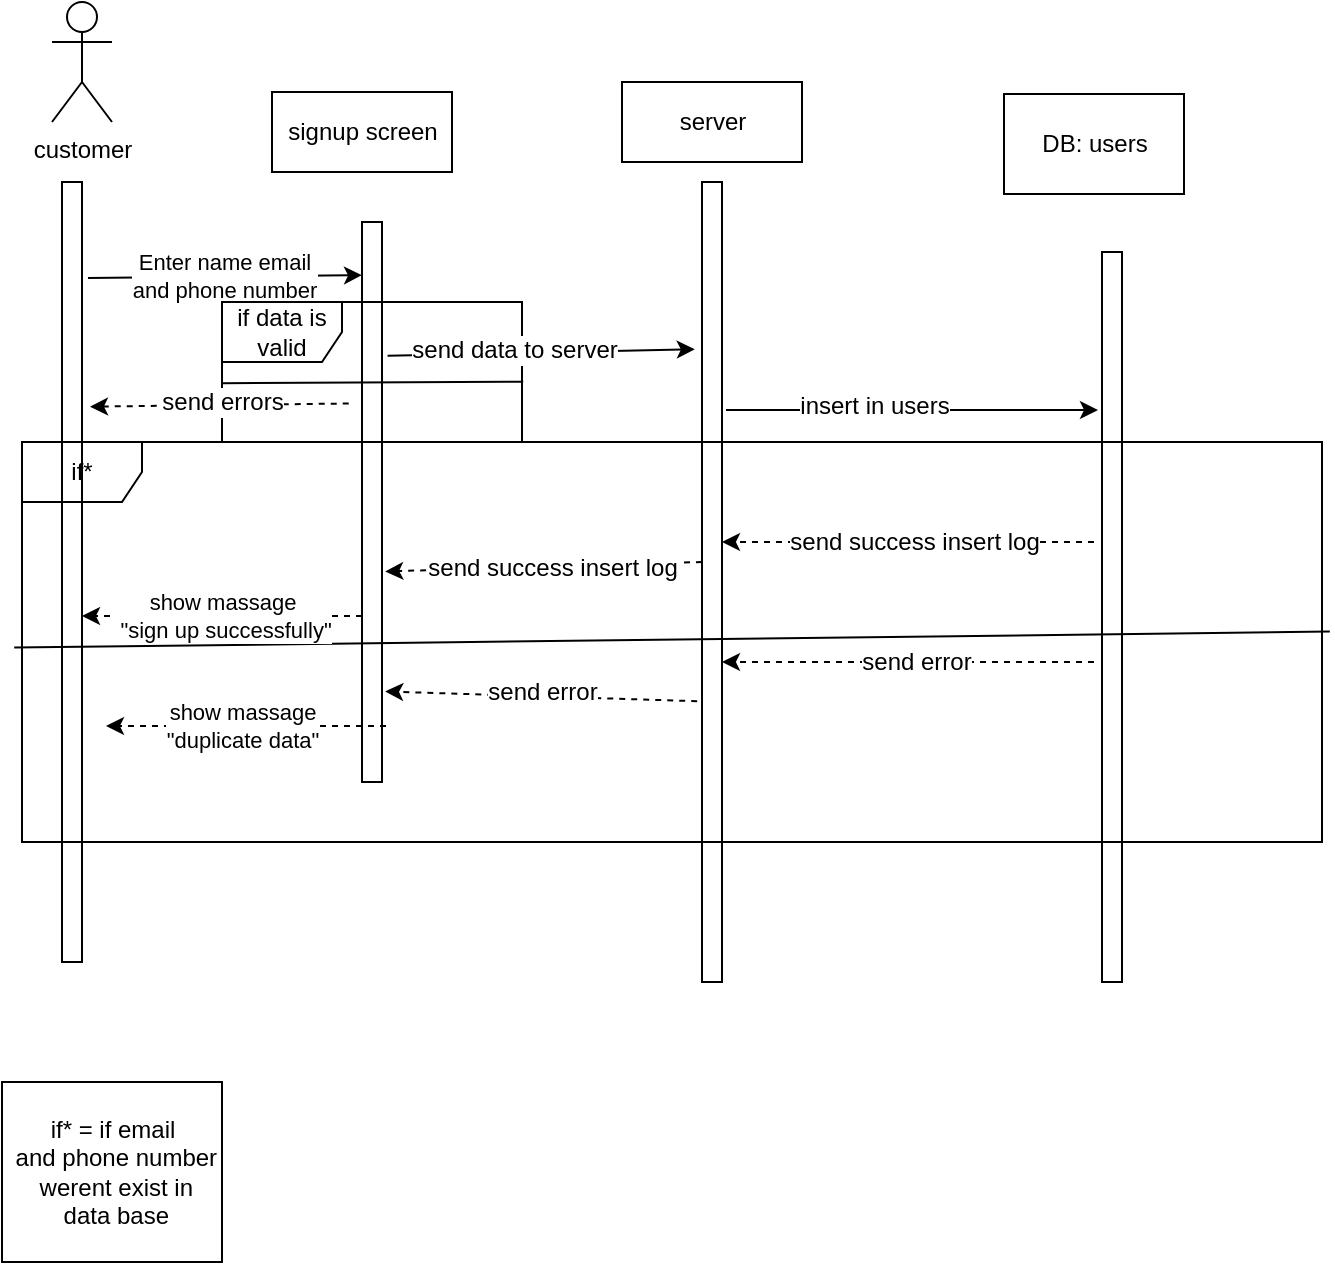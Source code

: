 <mxfile version="12.3.9" type="device" pages="1"><diagram id="YoX_MCIIWdh5J52LzJyt" name="Page-1"><mxGraphModel dx="1038" dy="531" grid="1" gridSize="10" guides="1" tooltips="1" connect="1" arrows="1" fold="1" page="1" pageScale="1" pageWidth="850" pageHeight="1100" math="0" shadow="0"><root><mxCell id="0"/><mxCell id="1" parent="0"/><mxCell id="wme4vhch6ipwMmcsQ_uR-1" value="customer" style="shape=umlActor;verticalLabelPosition=bottom;labelBackgroundColor=#ffffff;verticalAlign=top;html=1;outlineConnect=0;" vertex="1" parent="1"><mxGeometry x="55" y="260" width="30" height="60" as="geometry"/></mxCell><mxCell id="wme4vhch6ipwMmcsQ_uR-2" value="" style="html=1;points=[];perimeter=orthogonalPerimeter;" vertex="1" parent="1"><mxGeometry x="60" y="350" width="10" height="390" as="geometry"/></mxCell><mxCell id="wme4vhch6ipwMmcsQ_uR-3" value="" style="html=1;points=[];perimeter=orthogonalPerimeter;" vertex="1" parent="1"><mxGeometry x="210" y="370" width="10" height="280" as="geometry"/></mxCell><mxCell id="wme4vhch6ipwMmcsQ_uR-4" value="signup screen" style="html=1;" vertex="1" parent="1"><mxGeometry x="165" y="305" width="90" height="40" as="geometry"/></mxCell><mxCell id="wme4vhch6ipwMmcsQ_uR-5" value="" style="html=1;points=[];perimeter=orthogonalPerimeter;" vertex="1" parent="1"><mxGeometry x="380" y="350" width="10" height="400" as="geometry"/></mxCell><mxCell id="wme4vhch6ipwMmcsQ_uR-6" value="server" style="html=1;" vertex="1" parent="1"><mxGeometry x="340" y="300" width="90" height="40" as="geometry"/></mxCell><mxCell id="wme4vhch6ipwMmcsQ_uR-7" value="" style="html=1;points=[];perimeter=orthogonalPerimeter;" vertex="1" parent="1"><mxGeometry x="580" y="385" width="10" height="365" as="geometry"/></mxCell><mxCell id="wme4vhch6ipwMmcsQ_uR-8" value="DB: users" style="html=1;" vertex="1" parent="1"><mxGeometry x="531" y="306" width="90" height="50" as="geometry"/></mxCell><mxCell id="wme4vhch6ipwMmcsQ_uR-9" value="Enter name email &lt;br&gt;and phone number" style="endArrow=classic;html=1;entryX=0;entryY=0.095;entryDx=0;entryDy=0;entryPerimeter=0;" edge="1" parent="1" target="wme4vhch6ipwMmcsQ_uR-3"><mxGeometry width="50" height="50" relative="1" as="geometry"><mxPoint x="73" y="398" as="sourcePoint"/><mxPoint x="140" y="388" as="targetPoint"/></mxGeometry></mxCell><mxCell id="wme4vhch6ipwMmcsQ_uR-18" value="if data is valid" style="shape=umlFrame;whiteSpace=wrap;html=1;fillColor=none;" vertex="1" parent="1"><mxGeometry x="140" y="410" width="150" height="70" as="geometry"/></mxCell><mxCell id="wme4vhch6ipwMmcsQ_uR-19" value="" style="endArrow=none;html=1;entryX=1.004;entryY=0.569;entryDx=0;entryDy=0;entryPerimeter=0;exitX=-0.002;exitY=0.58;exitDx=0;exitDy=0;exitPerimeter=0;" edge="1" parent="1" source="wme4vhch6ipwMmcsQ_uR-18" target="wme4vhch6ipwMmcsQ_uR-18"><mxGeometry width="50" height="50" relative="1" as="geometry"><mxPoint x="50" y="810" as="sourcePoint"/><mxPoint x="100" y="760" as="targetPoint"/></mxGeometry></mxCell><mxCell id="wme4vhch6ipwMmcsQ_uR-20" value="" style="endArrow=classic;html=1;entryX=-0.36;entryY=0.209;entryDx=0;entryDy=0;entryPerimeter=0;exitX=1.28;exitY=0.239;exitDx=0;exitDy=0;exitPerimeter=0;" edge="1" parent="1" source="wme4vhch6ipwMmcsQ_uR-3" target="wme4vhch6ipwMmcsQ_uR-5"><mxGeometry width="50" height="50" relative="1" as="geometry"><mxPoint x="50" y="810" as="sourcePoint"/><mxPoint x="100" y="760" as="targetPoint"/></mxGeometry></mxCell><mxCell id="wme4vhch6ipwMmcsQ_uR-24" value="send data to server" style="text;html=1;align=center;verticalAlign=middle;resizable=0;points=[];;labelBackgroundColor=#ffffff;" vertex="1" connectable="0" parent="wme4vhch6ipwMmcsQ_uR-20"><mxGeometry x="0.244" y="1" relative="1" as="geometry"><mxPoint x="-33" as="offset"/></mxGeometry></mxCell><mxCell id="wme4vhch6ipwMmcsQ_uR-21" value="" style="endArrow=none;dashed=1;html=1;startArrow=classic;startFill=1;entryX=-0.4;entryY=0.324;entryDx=0;entryDy=0;entryPerimeter=0;exitX=1.4;exitY=0.288;exitDx=0;exitDy=0;exitPerimeter=0;" edge="1" parent="1" source="wme4vhch6ipwMmcsQ_uR-2" target="wme4vhch6ipwMmcsQ_uR-3"><mxGeometry width="50" height="50" relative="1" as="geometry"><mxPoint x="50" y="880" as="sourcePoint"/><mxPoint x="100" y="830" as="targetPoint"/></mxGeometry></mxCell><mxCell id="wme4vhch6ipwMmcsQ_uR-23" value="send errors" style="text;html=1;align=center;verticalAlign=middle;resizable=0;points=[];;labelBackgroundColor=#ffffff;" vertex="1" connectable="0" parent="wme4vhch6ipwMmcsQ_uR-21"><mxGeometry x="-0.443" y="-1" relative="1" as="geometry"><mxPoint x="29" y="-3" as="offset"/></mxGeometry></mxCell><mxCell id="wme4vhch6ipwMmcsQ_uR-26" value="" style="endArrow=classic;html=1;" edge="1" parent="1"><mxGeometry width="50" height="50" relative="1" as="geometry"><mxPoint x="392" y="464" as="sourcePoint"/><mxPoint x="578" y="464" as="targetPoint"/></mxGeometry></mxCell><mxCell id="wme4vhch6ipwMmcsQ_uR-27" value="insert in users" style="text;html=1;align=center;verticalAlign=middle;resizable=0;points=[];;labelBackgroundColor=#ffffff;" vertex="1" connectable="0" parent="wme4vhch6ipwMmcsQ_uR-26"><mxGeometry x="-0.209" y="2" relative="1" as="geometry"><mxPoint as="offset"/></mxGeometry></mxCell><mxCell id="wme4vhch6ipwMmcsQ_uR-29" value="if*" style="shape=umlFrame;whiteSpace=wrap;html=1;fillColor=none;" vertex="1" parent="1"><mxGeometry x="40" y="480" width="650" height="200" as="geometry"/></mxCell><mxCell id="wme4vhch6ipwMmcsQ_uR-31" value="if* = if email&lt;br&gt;&amp;nbsp;and phone number&lt;br&gt;&amp;nbsp;werent exist in&lt;br&gt;&amp;nbsp;data base" style="html=1;fillColor=none;" vertex="1" parent="1"><mxGeometry x="30" y="800" width="110" height="90" as="geometry"/></mxCell><mxCell id="wme4vhch6ipwMmcsQ_uR-32" value="" style="endArrow=none;html=1;entryX=1.006;entryY=0.474;entryDx=0;entryDy=0;entryPerimeter=0;exitX=-0.006;exitY=0.514;exitDx=0;exitDy=0;exitPerimeter=0;" edge="1" parent="1" source="wme4vhch6ipwMmcsQ_uR-29" target="wme4vhch6ipwMmcsQ_uR-29"><mxGeometry width="50" height="50" relative="1" as="geometry"><mxPoint x="365" y="925" as="sourcePoint"/><mxPoint x="415" y="875" as="targetPoint"/></mxGeometry></mxCell><mxCell id="wme4vhch6ipwMmcsQ_uR-33" value="" style="endArrow=classic;dashed=1;html=1;endFill=1;" edge="1" parent="1" target="wme4vhch6ipwMmcsQ_uR-5"><mxGeometry width="50" height="50" relative="1" as="geometry"><mxPoint x="576" y="530" as="sourcePoint"/><mxPoint x="206" y="510" as="targetPoint"/></mxGeometry></mxCell><mxCell id="wme4vhch6ipwMmcsQ_uR-34" value="send success insert log" style="text;html=1;align=center;verticalAlign=middle;resizable=0;points=[];;labelBackgroundColor=#ffffff;" vertex="1" connectable="0" parent="wme4vhch6ipwMmcsQ_uR-33"><mxGeometry x="0.103" y="5" relative="1" as="geometry"><mxPoint x="12" y="-5" as="offset"/></mxGeometry></mxCell><mxCell id="wme4vhch6ipwMmcsQ_uR-36" value="" style="endArrow=classic;dashed=1;html=1;endFill=1;entryX=1.16;entryY=0.624;entryDx=0;entryDy=0;entryPerimeter=0;" edge="1" parent="1" target="wme4vhch6ipwMmcsQ_uR-3"><mxGeometry width="50" height="50" relative="1" as="geometry"><mxPoint x="380" y="540" as="sourcePoint"/><mxPoint x="194" y="540" as="targetPoint"/></mxGeometry></mxCell><mxCell id="wme4vhch6ipwMmcsQ_uR-37" value="send success insert log" style="text;html=1;align=center;verticalAlign=middle;resizable=0;points=[];;labelBackgroundColor=#ffffff;" vertex="1" connectable="0" parent="wme4vhch6ipwMmcsQ_uR-36"><mxGeometry x="0.103" y="5" relative="1" as="geometry"><mxPoint x="12" y="-5" as="offset"/></mxGeometry></mxCell><mxCell id="wme4vhch6ipwMmcsQ_uR-38" value="show massage&lt;br&gt;&amp;nbsp;&quot;sign up successfully&quot;" style="endArrow=classic;dashed=1;html=1;endFill=1;" edge="1" parent="1"><mxGeometry width="50" height="50" relative="1" as="geometry"><mxPoint x="210" y="567" as="sourcePoint"/><mxPoint x="70" y="567" as="targetPoint"/></mxGeometry></mxCell><mxCell id="wme4vhch6ipwMmcsQ_uR-45" value="" style="endArrow=classic;dashed=1;html=1;endFill=1;" edge="1" parent="1"><mxGeometry width="50" height="50" relative="1" as="geometry"><mxPoint x="576" y="590" as="sourcePoint"/><mxPoint x="390" y="590" as="targetPoint"/></mxGeometry></mxCell><mxCell id="wme4vhch6ipwMmcsQ_uR-46" value="send error" style="text;html=1;align=center;verticalAlign=middle;resizable=0;points=[];;labelBackgroundColor=#ffffff;" vertex="1" connectable="0" parent="wme4vhch6ipwMmcsQ_uR-45"><mxGeometry x="0.103" y="5" relative="1" as="geometry"><mxPoint x="13" y="-5" as="offset"/></mxGeometry></mxCell><mxCell id="wme4vhch6ipwMmcsQ_uR-47" value="" style="endArrow=classic;dashed=1;html=1;endFill=1;entryX=1.16;entryY=0.624;entryDx=0;entryDy=0;entryPerimeter=0;exitX=-0.24;exitY=0.649;exitDx=0;exitDy=0;exitPerimeter=0;" edge="1" parent="1" source="wme4vhch6ipwMmcsQ_uR-5"><mxGeometry width="50" height="50" relative="1" as="geometry"><mxPoint x="370" y="605" as="sourcePoint"/><mxPoint x="221.6" y="604.72" as="targetPoint"/></mxGeometry></mxCell><mxCell id="wme4vhch6ipwMmcsQ_uR-48" value="send error" style="text;html=1;align=center;verticalAlign=middle;resizable=0;points=[];;labelBackgroundColor=#ffffff;" vertex="1" connectable="0" parent="wme4vhch6ipwMmcsQ_uR-47"><mxGeometry x="0.103" y="5" relative="1" as="geometry"><mxPoint x="8" y="-7.5" as="offset"/></mxGeometry></mxCell><mxCell id="wme4vhch6ipwMmcsQ_uR-49" value="show massage&lt;br&gt;&quot;duplicate data&quot;" style="endArrow=classic;dashed=1;html=1;endFill=1;" edge="1" parent="1"><mxGeometry x="0.029" width="50" height="50" relative="1" as="geometry"><mxPoint x="222" y="622" as="sourcePoint"/><mxPoint x="82" y="622" as="targetPoint"/><mxPoint as="offset"/></mxGeometry></mxCell></root></mxGraphModel></diagram></mxfile>